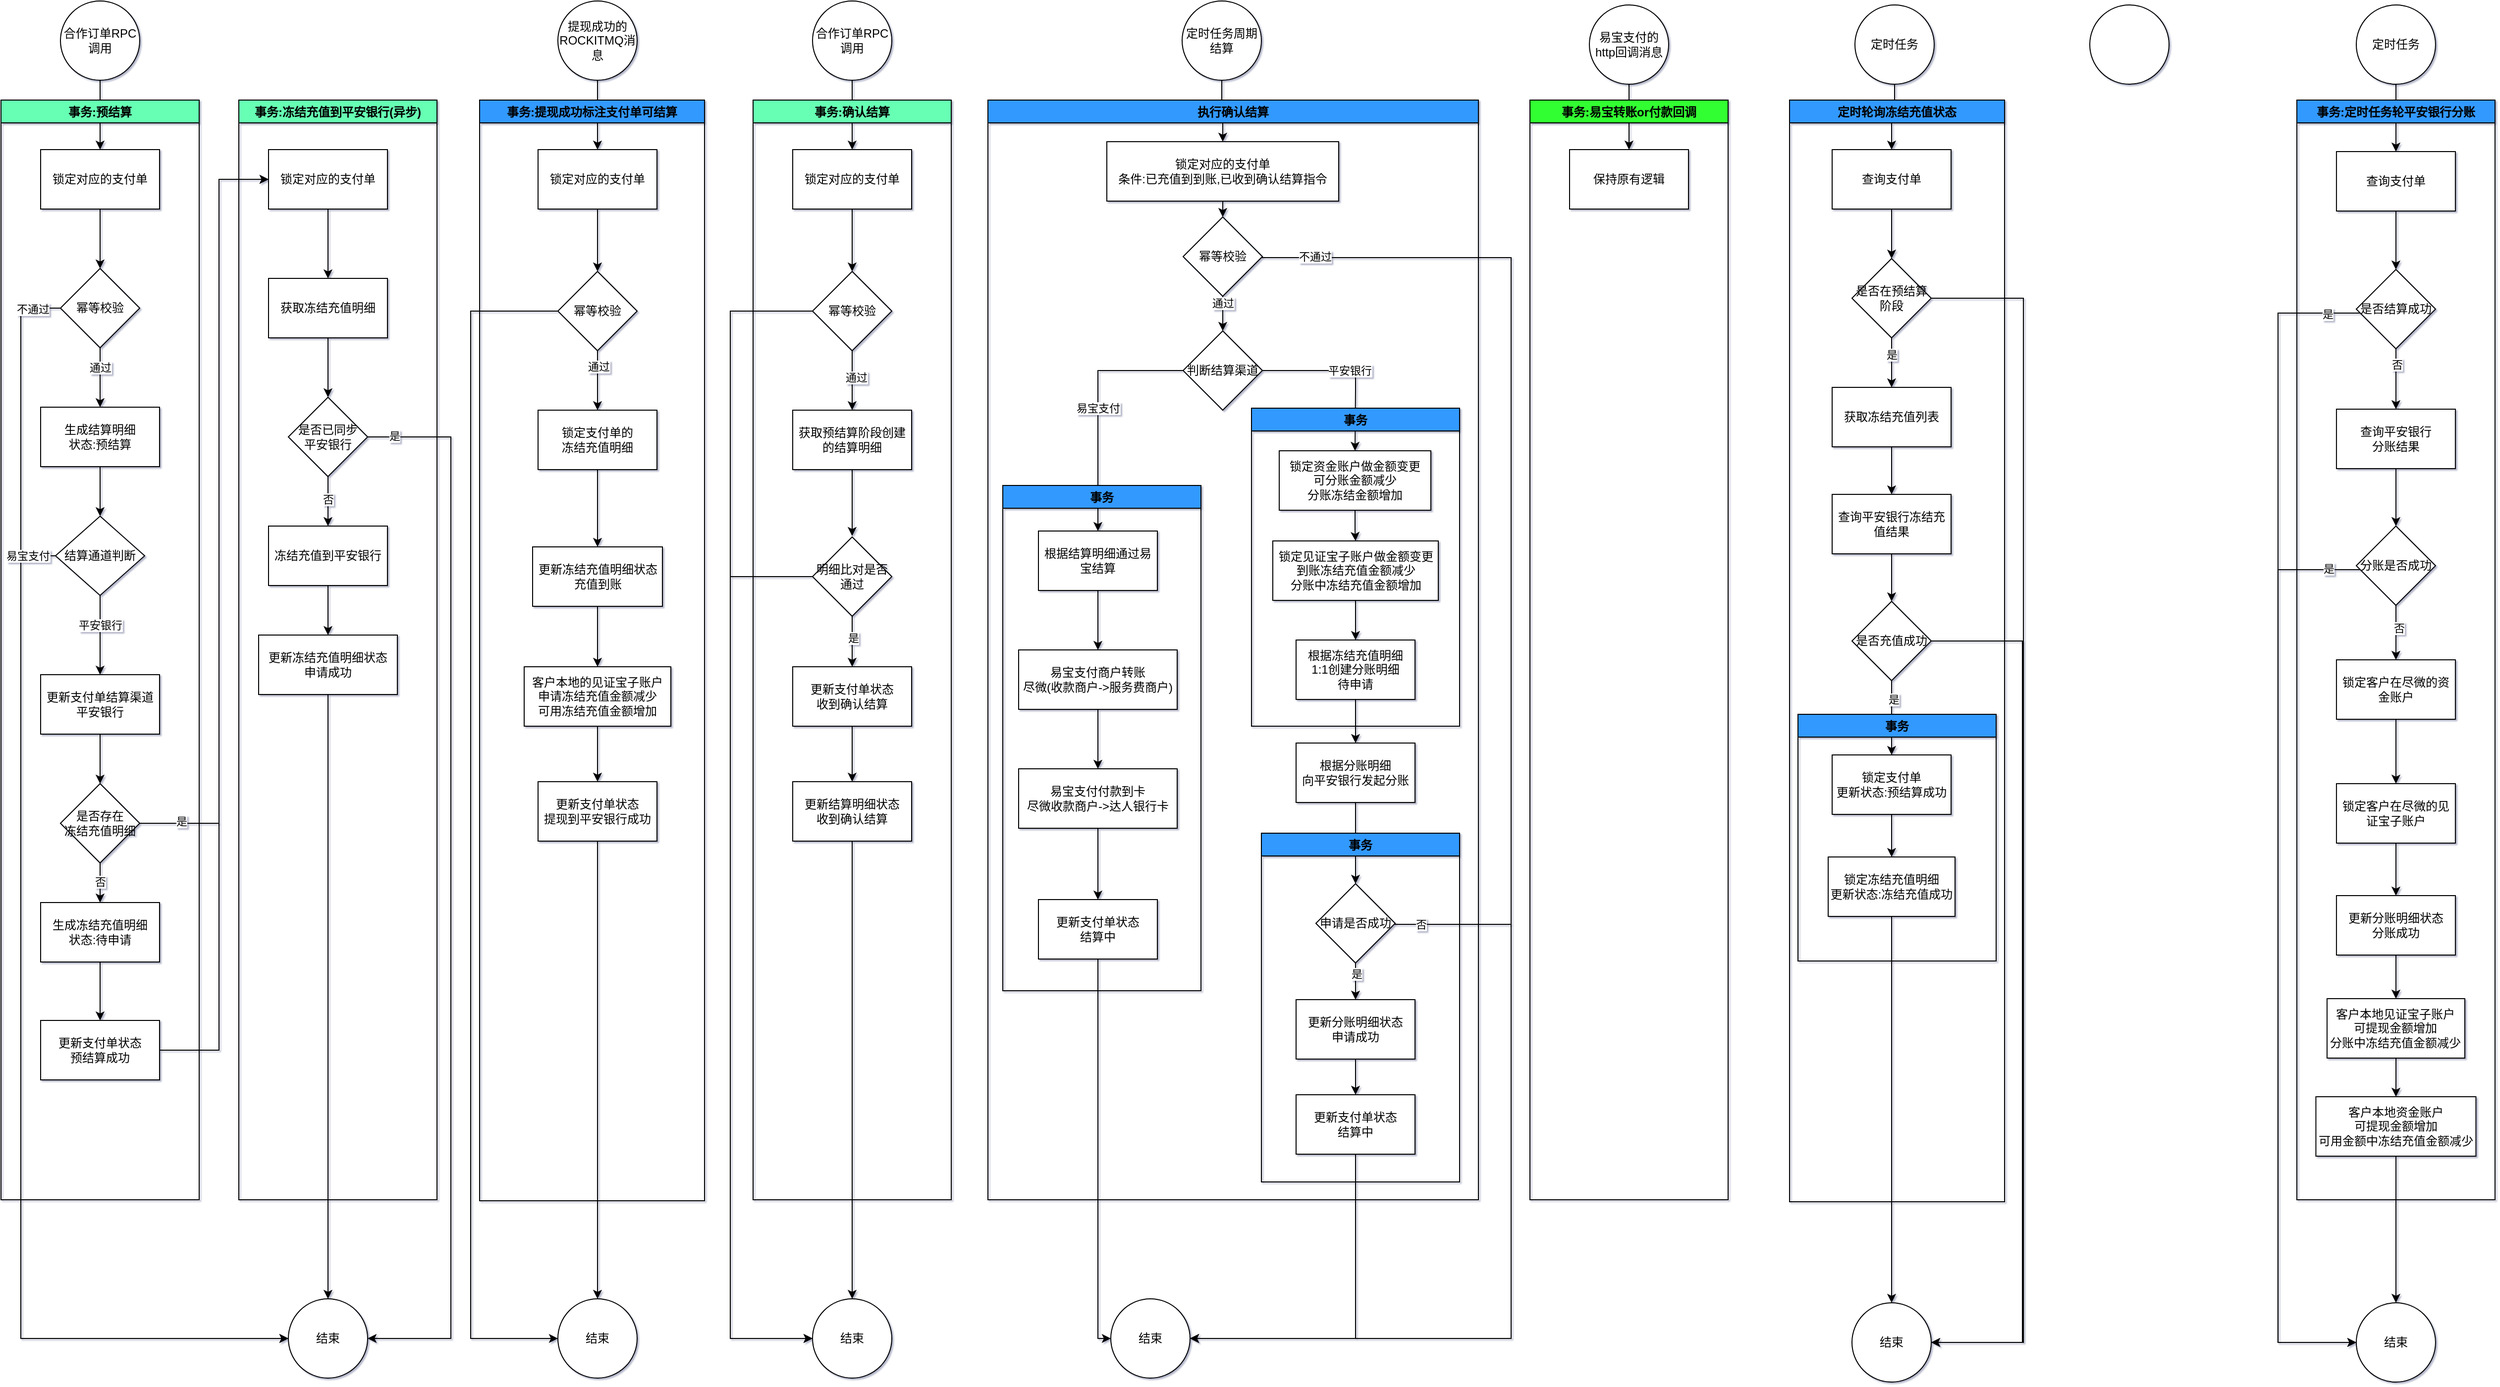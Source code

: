 <mxfile version="16.0.0" type="github">
  <diagram id="C5RBs43oDa-KdzZeNtuy" name="Page-1">
    <mxGraphModel dx="1056" dy="550" grid="0" gridSize="10" guides="1" tooltips="1" connect="1" arrows="1" fold="1" page="1" pageScale="1" pageWidth="827" pageHeight="1169" math="0" shadow="1">
      <root>
        <mxCell id="WIyWlLk6GJQsqaUBKTNV-0" />
        <mxCell id="WIyWlLk6GJQsqaUBKTNV-1" parent="WIyWlLk6GJQsqaUBKTNV-0" />
        <mxCell id="2LK_YFwhrAIKgzWSwJJ9-172" style="edgeStyle=orthogonalEdgeStyle;rounded=0;orthogonalLoop=1;jettySize=auto;html=1;entryX=0.5;entryY=0;entryDx=0;entryDy=0;" edge="1" parent="WIyWlLk6GJQsqaUBKTNV-1" source="2LK_YFwhrAIKgzWSwJJ9-171" target="2LK_YFwhrAIKgzWSwJJ9-163">
          <mxGeometry relative="1" as="geometry" />
        </mxCell>
        <mxCell id="2LK_YFwhrAIKgzWSwJJ9-125" style="edgeStyle=orthogonalEdgeStyle;rounded=0;orthogonalLoop=1;jettySize=auto;html=1;entryX=0.5;entryY=0;entryDx=0;entryDy=0;" edge="1" parent="WIyWlLk6GJQsqaUBKTNV-1" source="2LK_YFwhrAIKgzWSwJJ9-124" target="2LK_YFwhrAIKgzWSwJJ9-101">
          <mxGeometry relative="1" as="geometry" />
        </mxCell>
        <mxCell id="2LK_YFwhrAIKgzWSwJJ9-126" style="edgeStyle=orthogonalEdgeStyle;rounded=0;orthogonalLoop=1;jettySize=auto;html=1;entryX=0.5;entryY=0;entryDx=0;entryDy=0;" edge="1" parent="WIyWlLk6GJQsqaUBKTNV-1" source="2LK_YFwhrAIKgzWSwJJ9-119" target="2LK_YFwhrAIKgzWSwJJ9-93">
          <mxGeometry relative="1" as="geometry" />
        </mxCell>
        <mxCell id="2LK_YFwhrAIKgzWSwJJ9-10" style="edgeStyle=orthogonalEdgeStyle;rounded=0;orthogonalLoop=1;jettySize=auto;html=1;entryX=0.5;entryY=0;entryDx=0;entryDy=0;" edge="1" parent="WIyWlLk6GJQsqaUBKTNV-1" source="2LK_YFwhrAIKgzWSwJJ9-0" target="2LK_YFwhrAIKgzWSwJJ9-3">
          <mxGeometry relative="1" as="geometry" />
        </mxCell>
        <mxCell id="2LK_YFwhrAIKgzWSwJJ9-119" value="易宝支付的http回调消息" style="ellipse;whiteSpace=wrap;html=1;aspect=fixed;fillColor=#FFFFFF;" vertex="1" parent="WIyWlLk6GJQsqaUBKTNV-1">
          <mxGeometry x="1663" y="84" width="80" height="80" as="geometry" />
        </mxCell>
        <mxCell id="2LK_YFwhrAIKgzWSwJJ9-0" value="合作订单RPC调用" style="ellipse;whiteSpace=wrap;html=1;aspect=fixed;" vertex="1" parent="WIyWlLk6GJQsqaUBKTNV-1">
          <mxGeometry x="120" y="80" width="80" height="80" as="geometry" />
        </mxCell>
        <mxCell id="2LK_YFwhrAIKgzWSwJJ9-12" style="edgeStyle=orthogonalEdgeStyle;rounded=0;orthogonalLoop=1;jettySize=auto;html=1;exitX=0.5;exitY=1;exitDx=0;exitDy=0;entryX=0.5;entryY=0;entryDx=0;entryDy=0;" edge="1" parent="WIyWlLk6GJQsqaUBKTNV-1" source="2LK_YFwhrAIKgzWSwJJ9-2" target="2LK_YFwhrAIKgzWSwJJ9-4">
          <mxGeometry relative="1" as="geometry" />
        </mxCell>
        <mxCell id="2LK_YFwhrAIKgzWSwJJ9-22" value="通过" style="edgeLabel;html=1;align=center;verticalAlign=middle;resizable=0;points=[];" vertex="1" connectable="0" parent="2LK_YFwhrAIKgzWSwJJ9-12">
          <mxGeometry x="-0.44" y="2" relative="1" as="geometry">
            <mxPoint x="-2" y="3" as="offset" />
          </mxGeometry>
        </mxCell>
        <mxCell id="2LK_YFwhrAIKgzWSwJJ9-37" style="edgeStyle=orthogonalEdgeStyle;rounded=0;orthogonalLoop=1;jettySize=auto;html=1;entryX=0;entryY=0.5;entryDx=0;entryDy=0;" edge="1" parent="WIyWlLk6GJQsqaUBKTNV-1" source="2LK_YFwhrAIKgzWSwJJ9-2" target="2LK_YFwhrAIKgzWSwJJ9-33">
          <mxGeometry relative="1" as="geometry">
            <mxPoint x="80" y="770" as="targetPoint" />
            <Array as="points">
              <mxPoint x="80" y="390" />
              <mxPoint x="80" y="1430" />
            </Array>
          </mxGeometry>
        </mxCell>
        <mxCell id="2LK_YFwhrAIKgzWSwJJ9-146" value="不通过" style="edgeLabel;html=1;align=center;verticalAlign=middle;resizable=0;points=[];" vertex="1" connectable="0" parent="2LK_YFwhrAIKgzWSwJJ9-37">
          <mxGeometry x="-0.973" y="2" relative="1" as="geometry">
            <mxPoint x="-10" y="-1" as="offset" />
          </mxGeometry>
        </mxCell>
        <mxCell id="2LK_YFwhrAIKgzWSwJJ9-2" value="幂等校验" style="rhombus;whiteSpace=wrap;html=1;" vertex="1" parent="WIyWlLk6GJQsqaUBKTNV-1">
          <mxGeometry x="120" y="350" width="80" height="80" as="geometry" />
        </mxCell>
        <mxCell id="2LK_YFwhrAIKgzWSwJJ9-11" style="edgeStyle=orthogonalEdgeStyle;rounded=0;orthogonalLoop=1;jettySize=auto;html=1;exitX=0.5;exitY=1;exitDx=0;exitDy=0;entryX=0.5;entryY=0;entryDx=0;entryDy=0;" edge="1" parent="WIyWlLk6GJQsqaUBKTNV-1" source="2LK_YFwhrAIKgzWSwJJ9-3" target="2LK_YFwhrAIKgzWSwJJ9-2">
          <mxGeometry relative="1" as="geometry" />
        </mxCell>
        <mxCell id="2LK_YFwhrAIKgzWSwJJ9-3" value="锁定对应的支付单" style="rounded=0;whiteSpace=wrap;html=1;" vertex="1" parent="WIyWlLk6GJQsqaUBKTNV-1">
          <mxGeometry x="100" y="230" width="120" height="60" as="geometry" />
        </mxCell>
        <mxCell id="2LK_YFwhrAIKgzWSwJJ9-13" style="edgeStyle=orthogonalEdgeStyle;rounded=0;orthogonalLoop=1;jettySize=auto;html=1;entryX=0.5;entryY=0;entryDx=0;entryDy=0;" edge="1" parent="WIyWlLk6GJQsqaUBKTNV-1" source="2LK_YFwhrAIKgzWSwJJ9-4" target="2LK_YFwhrAIKgzWSwJJ9-6">
          <mxGeometry relative="1" as="geometry" />
        </mxCell>
        <mxCell id="2LK_YFwhrAIKgzWSwJJ9-4" value="生成结算明细&lt;br&gt;状态:预结算" style="rounded=0;whiteSpace=wrap;html=1;" vertex="1" parent="WIyWlLk6GJQsqaUBKTNV-1">
          <mxGeometry x="100" y="490" width="120" height="60" as="geometry" />
        </mxCell>
        <mxCell id="2LK_YFwhrAIKgzWSwJJ9-18" style="edgeStyle=orthogonalEdgeStyle;rounded=0;orthogonalLoop=1;jettySize=auto;html=1;entryX=0;entryY=0.5;entryDx=0;entryDy=0;exitX=1;exitY=0.5;exitDx=0;exitDy=0;" edge="1" parent="WIyWlLk6GJQsqaUBKTNV-1" source="2LK_YFwhrAIKgzWSwJJ9-24" target="2LK_YFwhrAIKgzWSwJJ9-7">
          <mxGeometry relative="1" as="geometry">
            <Array as="points">
              <mxPoint x="280" y="1139" />
              <mxPoint x="280" y="260" />
            </Array>
          </mxGeometry>
        </mxCell>
        <mxCell id="2LK_YFwhrAIKgzWSwJJ9-35" style="edgeStyle=orthogonalEdgeStyle;rounded=0;orthogonalLoop=1;jettySize=auto;html=1;entryX=0;entryY=0.5;entryDx=0;entryDy=0;" edge="1" parent="WIyWlLk6GJQsqaUBKTNV-1" source="2LK_YFwhrAIKgzWSwJJ9-6" target="2LK_YFwhrAIKgzWSwJJ9-33">
          <mxGeometry relative="1" as="geometry">
            <Array as="points">
              <mxPoint x="80" y="640" />
              <mxPoint x="80" y="1430" />
            </Array>
          </mxGeometry>
        </mxCell>
        <mxCell id="2LK_YFwhrAIKgzWSwJJ9-36" value="易宝支付" style="edgeLabel;html=1;align=center;verticalAlign=middle;resizable=0;points=[];" vertex="1" connectable="0" parent="2LK_YFwhrAIKgzWSwJJ9-35">
          <mxGeometry x="-0.456" y="-3" relative="1" as="geometry">
            <mxPoint x="10" y="-263" as="offset" />
          </mxGeometry>
        </mxCell>
        <mxCell id="2LK_YFwhrAIKgzWSwJJ9-42" style="edgeStyle=orthogonalEdgeStyle;rounded=0;orthogonalLoop=1;jettySize=auto;html=1;entryX=0.5;entryY=0;entryDx=0;entryDy=0;" edge="1" parent="WIyWlLk6GJQsqaUBKTNV-1" source="2LK_YFwhrAIKgzWSwJJ9-6" target="2LK_YFwhrAIKgzWSwJJ9-41">
          <mxGeometry relative="1" as="geometry" />
        </mxCell>
        <mxCell id="2LK_YFwhrAIKgzWSwJJ9-43" value="平安银行" style="edgeLabel;html=1;align=center;verticalAlign=middle;resizable=0;points=[];" vertex="1" connectable="0" parent="2LK_YFwhrAIKgzWSwJJ9-42">
          <mxGeometry x="-0.478" y="3" relative="1" as="geometry">
            <mxPoint x="-3" y="9" as="offset" />
          </mxGeometry>
        </mxCell>
        <mxCell id="2LK_YFwhrAIKgzWSwJJ9-6" value="结算通道判断" style="rhombus;whiteSpace=wrap;html=1;" vertex="1" parent="WIyWlLk6GJQsqaUBKTNV-1">
          <mxGeometry x="115" y="600" width="90" height="80" as="geometry" />
        </mxCell>
        <mxCell id="2LK_YFwhrAIKgzWSwJJ9-27" style="edgeStyle=orthogonalEdgeStyle;rounded=0;orthogonalLoop=1;jettySize=auto;html=1;entryX=0.5;entryY=0;entryDx=0;entryDy=0;" edge="1" parent="WIyWlLk6GJQsqaUBKTNV-1" source="2LK_YFwhrAIKgzWSwJJ9-7" target="2LK_YFwhrAIKgzWSwJJ9-9">
          <mxGeometry relative="1" as="geometry" />
        </mxCell>
        <mxCell id="2LK_YFwhrAIKgzWSwJJ9-7" value="锁定对应的支付单" style="rounded=0;whiteSpace=wrap;html=1;" vertex="1" parent="WIyWlLk6GJQsqaUBKTNV-1">
          <mxGeometry x="330" y="230" width="120" height="60" as="geometry" />
        </mxCell>
        <mxCell id="2LK_YFwhrAIKgzWSwJJ9-31" style="edgeStyle=orthogonalEdgeStyle;rounded=0;orthogonalLoop=1;jettySize=auto;html=1;entryX=0.5;entryY=0;entryDx=0;entryDy=0;" edge="1" parent="WIyWlLk6GJQsqaUBKTNV-1" source="2LK_YFwhrAIKgzWSwJJ9-8" target="2LK_YFwhrAIKgzWSwJJ9-29">
          <mxGeometry relative="1" as="geometry" />
        </mxCell>
        <mxCell id="2LK_YFwhrAIKgzWSwJJ9-143" value="否" style="edgeLabel;html=1;align=center;verticalAlign=middle;resizable=0;points=[];" vertex="1" connectable="0" parent="2LK_YFwhrAIKgzWSwJJ9-31">
          <mxGeometry x="-0.105" relative="1" as="geometry">
            <mxPoint as="offset" />
          </mxGeometry>
        </mxCell>
        <mxCell id="2LK_YFwhrAIKgzWSwJJ9-144" style="edgeStyle=orthogonalEdgeStyle;rounded=0;orthogonalLoop=1;jettySize=auto;html=1;entryX=1;entryY=0.5;entryDx=0;entryDy=0;" edge="1" parent="WIyWlLk6GJQsqaUBKTNV-1" source="2LK_YFwhrAIKgzWSwJJ9-8" target="2LK_YFwhrAIKgzWSwJJ9-33">
          <mxGeometry relative="1" as="geometry">
            <mxPoint x="509" y="1147" as="targetPoint" />
            <Array as="points">
              <mxPoint x="514" y="520" />
              <mxPoint x="514" y="1430" />
            </Array>
          </mxGeometry>
        </mxCell>
        <mxCell id="2LK_YFwhrAIKgzWSwJJ9-145" value="是" style="edgeLabel;html=1;align=center;verticalAlign=middle;resizable=0;points=[];" vertex="1" connectable="0" parent="2LK_YFwhrAIKgzWSwJJ9-144">
          <mxGeometry x="-0.951" y="1" relative="1" as="geometry">
            <mxPoint as="offset" />
          </mxGeometry>
        </mxCell>
        <mxCell id="2LK_YFwhrAIKgzWSwJJ9-8" value="是否已同步&lt;br&gt;平安银行" style="rhombus;whiteSpace=wrap;html=1;" vertex="1" parent="WIyWlLk6GJQsqaUBKTNV-1">
          <mxGeometry x="350" y="480" width="80" height="80" as="geometry" />
        </mxCell>
        <mxCell id="2LK_YFwhrAIKgzWSwJJ9-28" style="edgeStyle=orthogonalEdgeStyle;rounded=0;orthogonalLoop=1;jettySize=auto;html=1;entryX=0.5;entryY=0;entryDx=0;entryDy=0;" edge="1" parent="WIyWlLk6GJQsqaUBKTNV-1" source="2LK_YFwhrAIKgzWSwJJ9-9" target="2LK_YFwhrAIKgzWSwJJ9-8">
          <mxGeometry relative="1" as="geometry" />
        </mxCell>
        <mxCell id="2LK_YFwhrAIKgzWSwJJ9-9" value="获取冻结充值明细" style="rounded=0;whiteSpace=wrap;html=1;" vertex="1" parent="WIyWlLk6GJQsqaUBKTNV-1">
          <mxGeometry x="330" y="360" width="120" height="60" as="geometry" />
        </mxCell>
        <mxCell id="2LK_YFwhrAIKgzWSwJJ9-19" style="edgeStyle=orthogonalEdgeStyle;rounded=0;orthogonalLoop=1;jettySize=auto;html=1;entryX=0;entryY=0.5;entryDx=0;entryDy=0;exitX=1;exitY=0.5;exitDx=0;exitDy=0;" edge="1" parent="WIyWlLk6GJQsqaUBKTNV-1" source="2LK_YFwhrAIKgzWSwJJ9-15" target="2LK_YFwhrAIKgzWSwJJ9-7">
          <mxGeometry relative="1" as="geometry">
            <Array as="points">
              <mxPoint x="280" y="910" />
              <mxPoint x="280" y="260" />
            </Array>
          </mxGeometry>
        </mxCell>
        <mxCell id="2LK_YFwhrAIKgzWSwJJ9-21" value="是" style="edgeLabel;html=1;align=center;verticalAlign=middle;resizable=0;points=[];" vertex="1" connectable="0" parent="2LK_YFwhrAIKgzWSwJJ9-19">
          <mxGeometry x="-0.893" y="2" relative="1" as="geometry">
            <mxPoint as="offset" />
          </mxGeometry>
        </mxCell>
        <mxCell id="2LK_YFwhrAIKgzWSwJJ9-23" value="事务:预结算" style="swimlane;fillColor=#66FFB3;" vertex="1" parent="WIyWlLk6GJQsqaUBKTNV-1">
          <mxGeometry x="60" y="180" width="200" height="1110" as="geometry" />
        </mxCell>
        <mxCell id="2LK_YFwhrAIKgzWSwJJ9-24" value="更新支付单状态&lt;br&gt;预结算成功" style="rounded=0;whiteSpace=wrap;html=1;" vertex="1" parent="2LK_YFwhrAIKgzWSwJJ9-23">
          <mxGeometry x="40" y="929" width="120" height="60" as="geometry" />
        </mxCell>
        <mxCell id="2LK_YFwhrAIKgzWSwJJ9-5" value="生成冻结充值明细&lt;br&gt;状态:待申请" style="rounded=0;whiteSpace=wrap;html=1;" vertex="1" parent="2LK_YFwhrAIKgzWSwJJ9-23">
          <mxGeometry x="40" y="810" width="120" height="60" as="geometry" />
        </mxCell>
        <mxCell id="2LK_YFwhrAIKgzWSwJJ9-15" value="是否存在&lt;br&gt;冻结充值明细" style="rhombus;whiteSpace=wrap;html=1;" vertex="1" parent="2LK_YFwhrAIKgzWSwJJ9-23">
          <mxGeometry x="60" y="690" width="80" height="80" as="geometry" />
        </mxCell>
        <mxCell id="2LK_YFwhrAIKgzWSwJJ9-16" style="edgeStyle=orthogonalEdgeStyle;rounded=0;orthogonalLoop=1;jettySize=auto;html=1;entryX=0.5;entryY=0;entryDx=0;entryDy=0;" edge="1" parent="2LK_YFwhrAIKgzWSwJJ9-23" source="2LK_YFwhrAIKgzWSwJJ9-15" target="2LK_YFwhrAIKgzWSwJJ9-5">
          <mxGeometry relative="1" as="geometry" />
        </mxCell>
        <mxCell id="2LK_YFwhrAIKgzWSwJJ9-20" value="否" style="edgeLabel;html=1;align=center;verticalAlign=middle;resizable=0;points=[];" vertex="1" connectable="0" parent="2LK_YFwhrAIKgzWSwJJ9-16">
          <mxGeometry x="-0.683" y="2" relative="1" as="geometry">
            <mxPoint x="-2" y="12" as="offset" />
          </mxGeometry>
        </mxCell>
        <mxCell id="2LK_YFwhrAIKgzWSwJJ9-44" style="edgeStyle=orthogonalEdgeStyle;rounded=0;orthogonalLoop=1;jettySize=auto;html=1;entryX=0.5;entryY=0;entryDx=0;entryDy=0;" edge="1" parent="2LK_YFwhrAIKgzWSwJJ9-23" source="2LK_YFwhrAIKgzWSwJJ9-41" target="2LK_YFwhrAIKgzWSwJJ9-15">
          <mxGeometry relative="1" as="geometry" />
        </mxCell>
        <mxCell id="2LK_YFwhrAIKgzWSwJJ9-41" value="更新支付单结算渠道&lt;br&gt;平安银行" style="rounded=0;whiteSpace=wrap;html=1;" vertex="1" parent="2LK_YFwhrAIKgzWSwJJ9-23">
          <mxGeometry x="40" y="580" width="120" height="60" as="geometry" />
        </mxCell>
        <mxCell id="2LK_YFwhrAIKgzWSwJJ9-58" style="edgeStyle=orthogonalEdgeStyle;rounded=0;orthogonalLoop=1;jettySize=auto;html=1;entryX=0.5;entryY=0;entryDx=0;entryDy=0;exitX=0.5;exitY=1;exitDx=0;exitDy=0;" edge="1" parent="2LK_YFwhrAIKgzWSwJJ9-23" source="2LK_YFwhrAIKgzWSwJJ9-5" target="2LK_YFwhrAIKgzWSwJJ9-24">
          <mxGeometry relative="1" as="geometry">
            <mxPoint x="100" y="980" as="sourcePoint" />
          </mxGeometry>
        </mxCell>
        <mxCell id="2LK_YFwhrAIKgzWSwJJ9-26" value="事务:冻结充值到平安银行(异步)" style="swimlane;fillColor=#66FFB3;" vertex="1" parent="WIyWlLk6GJQsqaUBKTNV-1">
          <mxGeometry x="300" y="180" width="200" height="1110" as="geometry" />
        </mxCell>
        <mxCell id="2LK_YFwhrAIKgzWSwJJ9-32" style="edgeStyle=orthogonalEdgeStyle;rounded=0;orthogonalLoop=1;jettySize=auto;html=1;entryX=0.5;entryY=0;entryDx=0;entryDy=0;" edge="1" parent="2LK_YFwhrAIKgzWSwJJ9-26" source="2LK_YFwhrAIKgzWSwJJ9-29" target="2LK_YFwhrAIKgzWSwJJ9-30">
          <mxGeometry relative="1" as="geometry" />
        </mxCell>
        <mxCell id="2LK_YFwhrAIKgzWSwJJ9-29" value="冻结充值到平安银行" style="rounded=0;whiteSpace=wrap;html=1;" vertex="1" parent="2LK_YFwhrAIKgzWSwJJ9-26">
          <mxGeometry x="30" y="430" width="120" height="60" as="geometry" />
        </mxCell>
        <mxCell id="2LK_YFwhrAIKgzWSwJJ9-30" value="更新冻结充值明细状态&lt;br&gt;申请成功" style="rounded=0;whiteSpace=wrap;html=1;" vertex="1" parent="2LK_YFwhrAIKgzWSwJJ9-26">
          <mxGeometry x="20" y="540" width="140" height="60" as="geometry" />
        </mxCell>
        <mxCell id="2LK_YFwhrAIKgzWSwJJ9-33" value="结束" style="ellipse;whiteSpace=wrap;html=1;aspect=fixed;" vertex="1" parent="WIyWlLk6GJQsqaUBKTNV-1">
          <mxGeometry x="350" y="1390" width="80" height="80" as="geometry" />
        </mxCell>
        <mxCell id="2LK_YFwhrAIKgzWSwJJ9-34" style="edgeStyle=orthogonalEdgeStyle;rounded=0;orthogonalLoop=1;jettySize=auto;html=1;entryX=0.5;entryY=0;entryDx=0;entryDy=0;exitX=0.5;exitY=1;exitDx=0;exitDy=0;" edge="1" parent="WIyWlLk6GJQsqaUBKTNV-1" source="2LK_YFwhrAIKgzWSwJJ9-30" target="2LK_YFwhrAIKgzWSwJJ9-33">
          <mxGeometry relative="1" as="geometry">
            <mxPoint x="390" y="892" as="sourcePoint" />
          </mxGeometry>
        </mxCell>
        <mxCell id="2LK_YFwhrAIKgzWSwJJ9-72" style="edgeStyle=orthogonalEdgeStyle;rounded=0;orthogonalLoop=1;jettySize=auto;html=1;entryX=0.5;entryY=0;entryDx=0;entryDy=0;" edge="1" parent="WIyWlLk6GJQsqaUBKTNV-1" source="2LK_YFwhrAIKgzWSwJJ9-38" target="2LK_YFwhrAIKgzWSwJJ9-47">
          <mxGeometry relative="1" as="geometry" />
        </mxCell>
        <mxCell id="2LK_YFwhrAIKgzWSwJJ9-38" value="定时任务周期结算" style="ellipse;whiteSpace=wrap;html=1;aspect=fixed;" vertex="1" parent="WIyWlLk6GJQsqaUBKTNV-1">
          <mxGeometry x="1252" y="80" width="80" height="80" as="geometry" />
        </mxCell>
        <mxCell id="2LK_YFwhrAIKgzWSwJJ9-54" value="执行确认结算" style="swimlane;fillColor=#3399FF;" vertex="1" parent="WIyWlLk6GJQsqaUBKTNV-1">
          <mxGeometry x="1056" y="180" width="495" height="1110" as="geometry" />
        </mxCell>
        <mxCell id="2LK_YFwhrAIKgzWSwJJ9-196" style="edgeStyle=orthogonalEdgeStyle;rounded=0;orthogonalLoop=1;jettySize=auto;html=1;entryX=0.5;entryY=0;entryDx=0;entryDy=0;" edge="1" parent="2LK_YFwhrAIKgzWSwJJ9-54" source="2LK_YFwhrAIKgzWSwJJ9-192" target="2LK_YFwhrAIKgzWSwJJ9-199">
          <mxGeometry relative="1" as="geometry">
            <mxPoint x="371" y="729" as="targetPoint" />
          </mxGeometry>
        </mxCell>
        <mxCell id="2LK_YFwhrAIKgzWSwJJ9-70" style="edgeStyle=orthogonalEdgeStyle;rounded=0;orthogonalLoop=1;jettySize=auto;html=1;entryX=0.5;entryY=0;entryDx=0;entryDy=0;" edge="1" parent="2LK_YFwhrAIKgzWSwJJ9-54" target="2LK_YFwhrAIKgzWSwJJ9-48">
          <mxGeometry relative="1" as="geometry">
            <mxPoint x="231" y="92.0" as="sourcePoint" />
          </mxGeometry>
        </mxCell>
        <mxCell id="2LK_YFwhrAIKgzWSwJJ9-47" value="锁定对应的支付单&lt;br&gt;条件:已充值到到账,已收到确认结算指令" style="rounded=0;whiteSpace=wrap;html=1;" vertex="1" parent="2LK_YFwhrAIKgzWSwJJ9-54">
          <mxGeometry x="120" y="42" width="234" height="60" as="geometry" />
        </mxCell>
        <mxCell id="2LK_YFwhrAIKgzWSwJJ9-71" style="edgeStyle=orthogonalEdgeStyle;rounded=0;orthogonalLoop=1;jettySize=auto;html=1;" edge="1" parent="2LK_YFwhrAIKgzWSwJJ9-54" source="2LK_YFwhrAIKgzWSwJJ9-48" target="2LK_YFwhrAIKgzWSwJJ9-59">
          <mxGeometry relative="1" as="geometry" />
        </mxCell>
        <mxCell id="2LK_YFwhrAIKgzWSwJJ9-148" value="通过" style="edgeLabel;html=1;align=center;verticalAlign=middle;resizable=0;points=[];" vertex="1" connectable="0" parent="2LK_YFwhrAIKgzWSwJJ9-71">
          <mxGeometry x="-0.686" relative="1" as="geometry">
            <mxPoint as="offset" />
          </mxGeometry>
        </mxCell>
        <mxCell id="2LK_YFwhrAIKgzWSwJJ9-48" value="幂等校验" style="rhombus;whiteSpace=wrap;html=1;" vertex="1" parent="2LK_YFwhrAIKgzWSwJJ9-54">
          <mxGeometry x="197" y="118" width="80" height="80" as="geometry" />
        </mxCell>
        <mxCell id="2LK_YFwhrAIKgzWSwJJ9-60" value="平安银行" style="edgeStyle=orthogonalEdgeStyle;rounded=0;orthogonalLoop=1;jettySize=auto;html=1;exitX=1;exitY=0.5;exitDx=0;exitDy=0;entryX=0.5;entryY=0;entryDx=0;entryDy=0;" edge="1" parent="2LK_YFwhrAIKgzWSwJJ9-54" source="2LK_YFwhrAIKgzWSwJJ9-59" target="2LK_YFwhrAIKgzWSwJJ9-185">
          <mxGeometry relative="1" as="geometry">
            <mxPoint x="369" y="374" as="targetPoint" />
            <Array as="points">
              <mxPoint x="371" y="292" />
              <mxPoint x="371" y="350" />
            </Array>
          </mxGeometry>
        </mxCell>
        <mxCell id="2LK_YFwhrAIKgzWSwJJ9-63" value="易宝支付" style="edgeStyle=orthogonalEdgeStyle;rounded=0;orthogonalLoop=1;jettySize=auto;html=1;entryX=0.5;entryY=0;entryDx=0;entryDy=0;exitX=0;exitY=0.5;exitDx=0;exitDy=0;" edge="1" parent="2LK_YFwhrAIKgzWSwJJ9-54" source="2LK_YFwhrAIKgzWSwJJ9-59" target="2LK_YFwhrAIKgzWSwJJ9-66">
          <mxGeometry relative="1" as="geometry" />
        </mxCell>
        <mxCell id="2LK_YFwhrAIKgzWSwJJ9-59" value="判断结算渠道" style="rhombus;whiteSpace=wrap;html=1;fillColor=#FFFFFF;" vertex="1" parent="2LK_YFwhrAIKgzWSwJJ9-54">
          <mxGeometry x="197" y="233" width="80" height="80" as="geometry" />
        </mxCell>
        <mxCell id="2LK_YFwhrAIKgzWSwJJ9-64" style="edgeStyle=orthogonalEdgeStyle;rounded=0;orthogonalLoop=1;jettySize=auto;html=1;entryX=0.5;entryY=0;entryDx=0;entryDy=0;" edge="1" parent="2LK_YFwhrAIKgzWSwJJ9-54" source="2LK_YFwhrAIKgzWSwJJ9-61" target="2LK_YFwhrAIKgzWSwJJ9-62">
          <mxGeometry relative="1" as="geometry" />
        </mxCell>
        <mxCell id="2LK_YFwhrAIKgzWSwJJ9-61" value="易宝支付商户转账&lt;br&gt;尽微(收款商户-&amp;gt;服务费商户)" style="rounded=0;whiteSpace=wrap;html=1;fillColor=#FFFFFF;" vertex="1" parent="2LK_YFwhrAIKgzWSwJJ9-54">
          <mxGeometry x="31" y="555" width="160" height="60" as="geometry" />
        </mxCell>
        <mxCell id="2LK_YFwhrAIKgzWSwJJ9-68" style="edgeStyle=orthogonalEdgeStyle;rounded=0;orthogonalLoop=1;jettySize=auto;html=1;entryX=0.5;entryY=0;entryDx=0;entryDy=0;" edge="1" parent="2LK_YFwhrAIKgzWSwJJ9-54" source="2LK_YFwhrAIKgzWSwJJ9-62" target="2LK_YFwhrAIKgzWSwJJ9-190">
          <mxGeometry relative="1" as="geometry">
            <mxPoint x="111" y="805" as="targetPoint" />
            <Array as="points" />
          </mxGeometry>
        </mxCell>
        <mxCell id="2LK_YFwhrAIKgzWSwJJ9-62" value="易宝支付付款到卡&lt;br&gt;尽微收款商户-&amp;gt;达人银行卡" style="rounded=0;whiteSpace=wrap;html=1;fillColor=#FFFFFF;" vertex="1" parent="2LK_YFwhrAIKgzWSwJJ9-54">
          <mxGeometry x="31" y="675" width="160" height="60" as="geometry" />
        </mxCell>
        <mxCell id="2LK_YFwhrAIKgzWSwJJ9-67" style="edgeStyle=orthogonalEdgeStyle;rounded=0;orthogonalLoop=1;jettySize=auto;html=1;entryX=0.5;entryY=0;entryDx=0;entryDy=0;" edge="1" parent="2LK_YFwhrAIKgzWSwJJ9-54" source="2LK_YFwhrAIKgzWSwJJ9-66" target="2LK_YFwhrAIKgzWSwJJ9-61">
          <mxGeometry relative="1" as="geometry" />
        </mxCell>
        <mxCell id="2LK_YFwhrAIKgzWSwJJ9-66" value="根据结算明细通过易宝结算" style="rounded=0;whiteSpace=wrap;html=1;fillColor=#FFFFFF;" vertex="1" parent="2LK_YFwhrAIKgzWSwJJ9-54">
          <mxGeometry x="51" y="435" width="120" height="60" as="geometry" />
        </mxCell>
        <mxCell id="2LK_YFwhrAIKgzWSwJJ9-187" value="事务" style="swimlane;fillColor=#3399FF;" vertex="1" parent="2LK_YFwhrAIKgzWSwJJ9-54">
          <mxGeometry x="266" y="311" width="210" height="321" as="geometry" />
        </mxCell>
        <mxCell id="2LK_YFwhrAIKgzWSwJJ9-194" style="edgeStyle=orthogonalEdgeStyle;rounded=0;orthogonalLoop=1;jettySize=auto;html=1;entryX=0.5;entryY=0;entryDx=0;entryDy=0;" edge="1" parent="2LK_YFwhrAIKgzWSwJJ9-187" source="2LK_YFwhrAIKgzWSwJJ9-185" target="2LK_YFwhrAIKgzWSwJJ9-193">
          <mxGeometry relative="1" as="geometry" />
        </mxCell>
        <mxCell id="2LK_YFwhrAIKgzWSwJJ9-185" value="锁定资金账户做金额变更&lt;br&gt;可分账金额减少&lt;br&gt;分账冻结金额增加" style="rounded=0;whiteSpace=wrap;html=1;fillColor=#FFFFFF;" vertex="1" parent="2LK_YFwhrAIKgzWSwJJ9-187">
          <mxGeometry x="28" y="43" width="153" height="60" as="geometry" />
        </mxCell>
        <mxCell id="2LK_YFwhrAIKgzWSwJJ9-192" value="根据冻结充值明细&lt;br&gt;1:1创建分账明细&lt;br&gt;待申请" style="rounded=0;whiteSpace=wrap;html=1;fillColor=#FFFFFF;" vertex="1" parent="2LK_YFwhrAIKgzWSwJJ9-187">
          <mxGeometry x="45" y="234" width="120" height="60" as="geometry" />
        </mxCell>
        <mxCell id="2LK_YFwhrAIKgzWSwJJ9-195" style="edgeStyle=orthogonalEdgeStyle;rounded=0;orthogonalLoop=1;jettySize=auto;html=1;entryX=0.5;entryY=0;entryDx=0;entryDy=0;" edge="1" parent="2LK_YFwhrAIKgzWSwJJ9-187" source="2LK_YFwhrAIKgzWSwJJ9-193" target="2LK_YFwhrAIKgzWSwJJ9-192">
          <mxGeometry relative="1" as="geometry" />
        </mxCell>
        <mxCell id="2LK_YFwhrAIKgzWSwJJ9-193" value="锁定见证宝子账户做金额变更&lt;br&gt;到账冻结充值金额减少&lt;br&gt;分账中冻结充值金额增加" style="rounded=0;whiteSpace=wrap;html=1;fillColor=#FFFFFF;" vertex="1" parent="2LK_YFwhrAIKgzWSwJJ9-187">
          <mxGeometry x="21.5" y="134" width="167" height="60" as="geometry" />
        </mxCell>
        <mxCell id="2LK_YFwhrAIKgzWSwJJ9-190" value="更新支付单状态&lt;br&gt;结算中" style="rounded=0;whiteSpace=wrap;html=1;fillColor=#FFFFFF;" vertex="1" parent="2LK_YFwhrAIKgzWSwJJ9-54">
          <mxGeometry x="51" y="807" width="120" height="60" as="geometry" />
        </mxCell>
        <mxCell id="2LK_YFwhrAIKgzWSwJJ9-198" value="事务" style="swimlane;fillColor=#3399FF;" vertex="1" parent="2LK_YFwhrAIKgzWSwJJ9-54">
          <mxGeometry x="15" y="389" width="200" height="510" as="geometry" />
        </mxCell>
        <mxCell id="2LK_YFwhrAIKgzWSwJJ9-209" style="edgeStyle=orthogonalEdgeStyle;rounded=0;orthogonalLoop=1;jettySize=auto;html=1;entryX=0.5;entryY=0;entryDx=0;entryDy=0;" edge="1" parent="2LK_YFwhrAIKgzWSwJJ9-54" source="2LK_YFwhrAIKgzWSwJJ9-199" target="2LK_YFwhrAIKgzWSwJJ9-208">
          <mxGeometry relative="1" as="geometry" />
        </mxCell>
        <mxCell id="2LK_YFwhrAIKgzWSwJJ9-199" value="根据分账明细&lt;br&gt;向平安银行发起分账" style="rounded=0;whiteSpace=wrap;html=1;fillColor=#FFFFFF;" vertex="1" parent="2LK_YFwhrAIKgzWSwJJ9-54">
          <mxGeometry x="311" y="649" width="120" height="60" as="geometry" />
        </mxCell>
        <mxCell id="2LK_YFwhrAIKgzWSwJJ9-204" value="事务" style="swimlane;fillColor=#3399FF;" vertex="1" parent="2LK_YFwhrAIKgzWSwJJ9-54">
          <mxGeometry x="276" y="740" width="200" height="352" as="geometry" />
        </mxCell>
        <mxCell id="2LK_YFwhrAIKgzWSwJJ9-201" value="更新支付单状态&lt;br&gt;结算中" style="rounded=0;whiteSpace=wrap;html=1;fillColor=#FFFFFF;" vertex="1" parent="2LK_YFwhrAIKgzWSwJJ9-204">
          <mxGeometry x="35" y="264" width="120" height="60" as="geometry" />
        </mxCell>
        <mxCell id="2LK_YFwhrAIKgzWSwJJ9-211" style="edgeStyle=orthogonalEdgeStyle;rounded=0;orthogonalLoop=1;jettySize=auto;html=1;entryX=0.5;entryY=0;entryDx=0;entryDy=0;" edge="1" parent="2LK_YFwhrAIKgzWSwJJ9-204" source="2LK_YFwhrAIKgzWSwJJ9-200" target="2LK_YFwhrAIKgzWSwJJ9-201">
          <mxGeometry relative="1" as="geometry" />
        </mxCell>
        <mxCell id="2LK_YFwhrAIKgzWSwJJ9-200" value="更新分账明细状态&lt;br&gt;申请成功" style="rounded=0;whiteSpace=wrap;html=1;fillColor=#FFFFFF;" vertex="1" parent="2LK_YFwhrAIKgzWSwJJ9-204">
          <mxGeometry x="35" y="168" width="120" height="60" as="geometry" />
        </mxCell>
        <mxCell id="2LK_YFwhrAIKgzWSwJJ9-210" style="edgeStyle=orthogonalEdgeStyle;rounded=0;orthogonalLoop=1;jettySize=auto;html=1;entryX=0.5;entryY=0;entryDx=0;entryDy=0;" edge="1" parent="2LK_YFwhrAIKgzWSwJJ9-204" source="2LK_YFwhrAIKgzWSwJJ9-208" target="2LK_YFwhrAIKgzWSwJJ9-200">
          <mxGeometry relative="1" as="geometry" />
        </mxCell>
        <mxCell id="2LK_YFwhrAIKgzWSwJJ9-213" value="是" style="edgeLabel;html=1;align=center;verticalAlign=middle;resizable=0;points=[];" vertex="1" connectable="0" parent="2LK_YFwhrAIKgzWSwJJ9-210">
          <mxGeometry x="-0.515" y="1" relative="1" as="geometry">
            <mxPoint as="offset" />
          </mxGeometry>
        </mxCell>
        <mxCell id="2LK_YFwhrAIKgzWSwJJ9-208" value="申请是否成功" style="rhombus;whiteSpace=wrap;html=1;fillColor=#FFFFFF;" vertex="1" parent="2LK_YFwhrAIKgzWSwJJ9-204">
          <mxGeometry x="55" y="51" width="80" height="80" as="geometry" />
        </mxCell>
        <mxCell id="2LK_YFwhrAIKgzWSwJJ9-94" value="事务:定时任务轮平安银行分账" style="swimlane;fillColor=#3399FF;" vertex="1" parent="WIyWlLk6GJQsqaUBKTNV-1">
          <mxGeometry x="2376.96" y="180" width="200" height="1110" as="geometry" />
        </mxCell>
        <mxCell id="2LK_YFwhrAIKgzWSwJJ9-129" style="edgeStyle=orthogonalEdgeStyle;rounded=0;orthogonalLoop=1;jettySize=auto;html=1;entryX=0.5;entryY=0;entryDx=0;entryDy=0;" edge="1" parent="2LK_YFwhrAIKgzWSwJJ9-94" source="2LK_YFwhrAIKgzWSwJJ9-95" target="2LK_YFwhrAIKgzWSwJJ9-100">
          <mxGeometry relative="1" as="geometry" />
        </mxCell>
        <mxCell id="2LK_YFwhrAIKgzWSwJJ9-95" value="锁定客户在尽微的资金账户" style="rounded=0;whiteSpace=wrap;html=1;fillColor=#FFFFFF;" vertex="1" parent="2LK_YFwhrAIKgzWSwJJ9-94">
          <mxGeometry x="40" y="565" width="120" height="60" as="geometry" />
        </mxCell>
        <mxCell id="2LK_YFwhrAIKgzWSwJJ9-140" style="edgeStyle=orthogonalEdgeStyle;rounded=0;orthogonalLoop=1;jettySize=auto;html=1;entryX=0.5;entryY=0;entryDx=0;entryDy=0;" edge="1" parent="2LK_YFwhrAIKgzWSwJJ9-94" source="2LK_YFwhrAIKgzWSwJJ9-100" target="2LK_YFwhrAIKgzWSwJJ9-137">
          <mxGeometry relative="1" as="geometry" />
        </mxCell>
        <mxCell id="2LK_YFwhrAIKgzWSwJJ9-100" value="锁定客户在尽微的见证宝子账户" style="rounded=0;whiteSpace=wrap;html=1;fillColor=#FFFFFF;" vertex="1" parent="2LK_YFwhrAIKgzWSwJJ9-94">
          <mxGeometry x="40" y="690" width="120" height="60" as="geometry" />
        </mxCell>
        <mxCell id="2LK_YFwhrAIKgzWSwJJ9-127" style="edgeStyle=orthogonalEdgeStyle;rounded=0;orthogonalLoop=1;jettySize=auto;html=1;entryX=0.5;entryY=0;entryDx=0;entryDy=0;" edge="1" parent="2LK_YFwhrAIKgzWSwJJ9-94" source="2LK_YFwhrAIKgzWSwJJ9-101" target="2LK_YFwhrAIKgzWSwJJ9-102">
          <mxGeometry relative="1" as="geometry" />
        </mxCell>
        <mxCell id="2LK_YFwhrAIKgzWSwJJ9-101" value="查询支付单" style="rounded=0;whiteSpace=wrap;html=1;fillColor=#FFFFFF;" vertex="1" parent="2LK_YFwhrAIKgzWSwJJ9-94">
          <mxGeometry x="40" y="52" width="120" height="60" as="geometry" />
        </mxCell>
        <mxCell id="2LK_YFwhrAIKgzWSwJJ9-131" style="edgeStyle=orthogonalEdgeStyle;rounded=0;orthogonalLoop=1;jettySize=auto;html=1;entryX=0.5;entryY=0;entryDx=0;entryDy=0;" edge="1" parent="2LK_YFwhrAIKgzWSwJJ9-94" source="2LK_YFwhrAIKgzWSwJJ9-102" target="2LK_YFwhrAIKgzWSwJJ9-130">
          <mxGeometry relative="1" as="geometry" />
        </mxCell>
        <mxCell id="2LK_YFwhrAIKgzWSwJJ9-153" value="否" style="edgeLabel;html=1;align=center;verticalAlign=middle;resizable=0;points=[];" vertex="1" connectable="0" parent="2LK_YFwhrAIKgzWSwJJ9-131">
          <mxGeometry x="-0.481" y="1" relative="1" as="geometry">
            <mxPoint as="offset" />
          </mxGeometry>
        </mxCell>
        <mxCell id="2LK_YFwhrAIKgzWSwJJ9-102" value="是否结算成功" style="rhombus;whiteSpace=wrap;html=1;fillColor=#FFFFFF;" vertex="1" parent="2LK_YFwhrAIKgzWSwJJ9-94">
          <mxGeometry x="60" y="171" width="80" height="80" as="geometry" />
        </mxCell>
        <mxCell id="2LK_YFwhrAIKgzWSwJJ9-135" style="edgeStyle=orthogonalEdgeStyle;rounded=0;orthogonalLoop=1;jettySize=auto;html=1;entryX=0.5;entryY=0;entryDx=0;entryDy=0;" edge="1" parent="2LK_YFwhrAIKgzWSwJJ9-94" source="2LK_YFwhrAIKgzWSwJJ9-130" target="2LK_YFwhrAIKgzWSwJJ9-134">
          <mxGeometry relative="1" as="geometry" />
        </mxCell>
        <mxCell id="2LK_YFwhrAIKgzWSwJJ9-130" value="查询平安银行&lt;br&gt;分账结果" style="rounded=0;whiteSpace=wrap;html=1;fillColor=#FFFFFF;" vertex="1" parent="2LK_YFwhrAIKgzWSwJJ9-94">
          <mxGeometry x="40" y="312" width="120" height="60" as="geometry" />
        </mxCell>
        <mxCell id="2LK_YFwhrAIKgzWSwJJ9-136" style="edgeStyle=orthogonalEdgeStyle;rounded=0;orthogonalLoop=1;jettySize=auto;html=1;entryX=0.5;entryY=0;entryDx=0;entryDy=0;" edge="1" parent="2LK_YFwhrAIKgzWSwJJ9-94" source="2LK_YFwhrAIKgzWSwJJ9-134" target="2LK_YFwhrAIKgzWSwJJ9-95">
          <mxGeometry relative="1" as="geometry" />
        </mxCell>
        <mxCell id="2LK_YFwhrAIKgzWSwJJ9-154" value="否" style="edgeLabel;html=1;align=center;verticalAlign=middle;resizable=0;points=[];" vertex="1" connectable="0" parent="2LK_YFwhrAIKgzWSwJJ9-136">
          <mxGeometry x="-0.173" y="3" relative="1" as="geometry">
            <mxPoint as="offset" />
          </mxGeometry>
        </mxCell>
        <mxCell id="2LK_YFwhrAIKgzWSwJJ9-134" value="分账是否成功" style="rhombus;whiteSpace=wrap;html=1;fillColor=#FFFFFF;" vertex="1" parent="2LK_YFwhrAIKgzWSwJJ9-94">
          <mxGeometry x="60" y="430" width="80" height="80" as="geometry" />
        </mxCell>
        <mxCell id="2LK_YFwhrAIKgzWSwJJ9-141" style="edgeStyle=orthogonalEdgeStyle;rounded=0;orthogonalLoop=1;jettySize=auto;html=1;" edge="1" parent="2LK_YFwhrAIKgzWSwJJ9-94" source="2LK_YFwhrAIKgzWSwJJ9-137" target="2LK_YFwhrAIKgzWSwJJ9-138">
          <mxGeometry relative="1" as="geometry" />
        </mxCell>
        <mxCell id="2LK_YFwhrAIKgzWSwJJ9-137" value="更新分账明细状态&lt;br&gt;分账成功" style="rounded=0;whiteSpace=wrap;html=1;fillColor=#FFFFFF;" vertex="1" parent="2LK_YFwhrAIKgzWSwJJ9-94">
          <mxGeometry x="40" y="803" width="120" height="60" as="geometry" />
        </mxCell>
        <mxCell id="2LK_YFwhrAIKgzWSwJJ9-138" value="客户本地见证宝子账户&lt;br&gt;可提现金额增加&lt;br&gt;分账中冻结充值金额减少" style="rounded=0;whiteSpace=wrap;html=1;fillColor=#FFFFFF;" vertex="1" parent="2LK_YFwhrAIKgzWSwJJ9-94">
          <mxGeometry x="30.5" y="907" width="139" height="60" as="geometry" />
        </mxCell>
        <mxCell id="2LK_YFwhrAIKgzWSwJJ9-139" value="客户本地资金账户&lt;br&gt;可提现金额增加&lt;br&gt;可用金额中冻结充值金额减少" style="rounded=0;whiteSpace=wrap;html=1;fillColor=#FFFFFF;" vertex="1" parent="2LK_YFwhrAIKgzWSwJJ9-94">
          <mxGeometry x="19.25" y="1006" width="161.5" height="60" as="geometry" />
        </mxCell>
        <mxCell id="2LK_YFwhrAIKgzWSwJJ9-142" style="edgeStyle=orthogonalEdgeStyle;rounded=0;orthogonalLoop=1;jettySize=auto;html=1;entryX=0.5;entryY=0;entryDx=0;entryDy=0;" edge="1" parent="2LK_YFwhrAIKgzWSwJJ9-94" source="2LK_YFwhrAIKgzWSwJJ9-138" target="2LK_YFwhrAIKgzWSwJJ9-139">
          <mxGeometry relative="1" as="geometry">
            <mxPoint x="100.0" y="995.704" as="targetPoint" />
          </mxGeometry>
        </mxCell>
        <mxCell id="2LK_YFwhrAIKgzWSwJJ9-96" value="结束" style="ellipse;whiteSpace=wrap;html=1;aspect=fixed;" vertex="1" parent="WIyWlLk6GJQsqaUBKTNV-1">
          <mxGeometry x="1180" y="1390" width="80" height="80" as="geometry" />
        </mxCell>
        <mxCell id="2LK_YFwhrAIKgzWSwJJ9-92" value="事务:易宝转账or付款回调" style="swimlane;fillColor=#33FF33;" vertex="1" parent="WIyWlLk6GJQsqaUBKTNV-1">
          <mxGeometry x="1603" y="180" width="200" height="1110" as="geometry" />
        </mxCell>
        <mxCell id="2LK_YFwhrAIKgzWSwJJ9-93" value="保持原有逻辑" style="rounded=0;whiteSpace=wrap;html=1;fillColor=#FFFFFF;" vertex="1" parent="2LK_YFwhrAIKgzWSwJJ9-92">
          <mxGeometry x="40" y="50" width="120" height="60" as="geometry" />
        </mxCell>
        <mxCell id="2LK_YFwhrAIKgzWSwJJ9-97" style="edgeStyle=orthogonalEdgeStyle;rounded=0;orthogonalLoop=1;jettySize=auto;html=1;entryX=1;entryY=0.5;entryDx=0;entryDy=0;exitX=0.5;exitY=1;exitDx=0;exitDy=0;" edge="1" parent="WIyWlLk6GJQsqaUBKTNV-1" source="2LK_YFwhrAIKgzWSwJJ9-201" target="2LK_YFwhrAIKgzWSwJJ9-96">
          <mxGeometry relative="1" as="geometry">
            <mxPoint x="1423" y="1253.0" as="sourcePoint" />
            <Array as="points">
              <mxPoint x="1427" y="1430" />
            </Array>
          </mxGeometry>
        </mxCell>
        <mxCell id="2LK_YFwhrAIKgzWSwJJ9-112" style="edgeStyle=orthogonalEdgeStyle;rounded=0;orthogonalLoop=1;jettySize=auto;html=1;entryX=0.5;entryY=0;entryDx=0;entryDy=0;" edge="1" parent="WIyWlLk6GJQsqaUBKTNV-1" source="2LK_YFwhrAIKgzWSwJJ9-105" target="2LK_YFwhrAIKgzWSwJJ9-106">
          <mxGeometry relative="1" as="geometry" />
        </mxCell>
        <mxCell id="2LK_YFwhrAIKgzWSwJJ9-105" value="锁定对应的支付单" style="rounded=0;whiteSpace=wrap;html=1;fillColor=#FFFFFF;" vertex="1" parent="WIyWlLk6GJQsqaUBKTNV-1">
          <mxGeometry x="602" y="230" width="120" height="60" as="geometry" />
        </mxCell>
        <mxCell id="2LK_YFwhrAIKgzWSwJJ9-113" style="edgeStyle=orthogonalEdgeStyle;rounded=0;orthogonalLoop=1;jettySize=auto;html=1;" edge="1" parent="WIyWlLk6GJQsqaUBKTNV-1" source="2LK_YFwhrAIKgzWSwJJ9-106" target="2LK_YFwhrAIKgzWSwJJ9-107">
          <mxGeometry relative="1" as="geometry" />
        </mxCell>
        <mxCell id="2LK_YFwhrAIKgzWSwJJ9-147" value="通过" style="edgeLabel;html=1;align=center;verticalAlign=middle;resizable=0;points=[];" vertex="1" connectable="0" parent="2LK_YFwhrAIKgzWSwJJ9-113">
          <mxGeometry x="-0.489" y="1" relative="1" as="geometry">
            <mxPoint as="offset" />
          </mxGeometry>
        </mxCell>
        <mxCell id="2LK_YFwhrAIKgzWSwJJ9-151" style="edgeStyle=orthogonalEdgeStyle;rounded=0;orthogonalLoop=1;jettySize=auto;html=1;entryX=0;entryY=0.5;entryDx=0;entryDy=0;exitX=0;exitY=0.5;exitDx=0;exitDy=0;" edge="1" parent="WIyWlLk6GJQsqaUBKTNV-1" source="2LK_YFwhrAIKgzWSwJJ9-106" target="2LK_YFwhrAIKgzWSwJJ9-152">
          <mxGeometry relative="1" as="geometry">
            <mxPoint x="550" y="1429" as="targetPoint" />
            <Array as="points">
              <mxPoint x="534" y="393" />
              <mxPoint x="534" y="1430" />
            </Array>
          </mxGeometry>
        </mxCell>
        <mxCell id="2LK_YFwhrAIKgzWSwJJ9-106" value="幂等校验" style="rhombus;whiteSpace=wrap;html=1;fillColor=#FFFFFF;" vertex="1" parent="WIyWlLk6GJQsqaUBKTNV-1">
          <mxGeometry x="622" y="353" width="80" height="80" as="geometry" />
        </mxCell>
        <mxCell id="2LK_YFwhrAIKgzWSwJJ9-114" style="edgeStyle=orthogonalEdgeStyle;rounded=0;orthogonalLoop=1;jettySize=auto;html=1;entryX=0.5;entryY=0;entryDx=0;entryDy=0;" edge="1" parent="WIyWlLk6GJQsqaUBKTNV-1" source="2LK_YFwhrAIKgzWSwJJ9-107" target="2LK_YFwhrAIKgzWSwJJ9-108">
          <mxGeometry relative="1" as="geometry" />
        </mxCell>
        <mxCell id="2LK_YFwhrAIKgzWSwJJ9-107" value="锁定支付单的&lt;br&gt;冻结充值明细" style="rounded=0;whiteSpace=wrap;html=1;fillColor=#FFFFFF;" vertex="1" parent="WIyWlLk6GJQsqaUBKTNV-1">
          <mxGeometry x="602" y="493" width="120" height="60" as="geometry" />
        </mxCell>
        <mxCell id="2LK_YFwhrAIKgzWSwJJ9-115" style="edgeStyle=orthogonalEdgeStyle;rounded=0;orthogonalLoop=1;jettySize=auto;html=1;entryX=0.5;entryY=0;entryDx=0;entryDy=0;" edge="1" parent="WIyWlLk6GJQsqaUBKTNV-1" source="2LK_YFwhrAIKgzWSwJJ9-108" target="2LK_YFwhrAIKgzWSwJJ9-109">
          <mxGeometry relative="1" as="geometry" />
        </mxCell>
        <mxCell id="2LK_YFwhrAIKgzWSwJJ9-108" value="更新冻结充值明细状态&lt;br&gt;充值到账" style="rounded=0;whiteSpace=wrap;html=1;fillColor=#FFFFFF;" vertex="1" parent="WIyWlLk6GJQsqaUBKTNV-1">
          <mxGeometry x="596.5" y="631" width="131" height="60" as="geometry" />
        </mxCell>
        <mxCell id="2LK_YFwhrAIKgzWSwJJ9-116" style="edgeStyle=orthogonalEdgeStyle;rounded=0;orthogonalLoop=1;jettySize=auto;html=1;" edge="1" parent="WIyWlLk6GJQsqaUBKTNV-1" source="2LK_YFwhrAIKgzWSwJJ9-109" target="2LK_YFwhrAIKgzWSwJJ9-110">
          <mxGeometry relative="1" as="geometry" />
        </mxCell>
        <mxCell id="2LK_YFwhrAIKgzWSwJJ9-109" value="客户本地的见证宝子账户&lt;br&gt;申请冻结充值金额减少&lt;br&gt;可用冻结充值金额增加" style="rounded=0;whiteSpace=wrap;html=1;fillColor=#FFFFFF;" vertex="1" parent="WIyWlLk6GJQsqaUBKTNV-1">
          <mxGeometry x="588" y="752" width="148" height="60" as="geometry" />
        </mxCell>
        <mxCell id="2LK_YFwhrAIKgzWSwJJ9-157" style="edgeStyle=orthogonalEdgeStyle;rounded=0;orthogonalLoop=1;jettySize=auto;html=1;entryX=0.5;entryY=0;entryDx=0;entryDy=0;" edge="1" parent="WIyWlLk6GJQsqaUBKTNV-1" source="2LK_YFwhrAIKgzWSwJJ9-110" target="2LK_YFwhrAIKgzWSwJJ9-152">
          <mxGeometry relative="1" as="geometry" />
        </mxCell>
        <mxCell id="2LK_YFwhrAIKgzWSwJJ9-110" value="更新支付单状态&lt;br&gt;提现到平安银行成功" style="rounded=0;whiteSpace=wrap;html=1;fillColor=#FFFFFF;" vertex="1" parent="WIyWlLk6GJQsqaUBKTNV-1">
          <mxGeometry x="602" y="868" width="120" height="60" as="geometry" />
        </mxCell>
        <mxCell id="2LK_YFwhrAIKgzWSwJJ9-118" style="edgeStyle=orthogonalEdgeStyle;rounded=0;orthogonalLoop=1;jettySize=auto;html=1;entryX=0.5;entryY=0;entryDx=0;entryDy=0;" edge="1" parent="WIyWlLk6GJQsqaUBKTNV-1" source="2LK_YFwhrAIKgzWSwJJ9-117" target="2LK_YFwhrAIKgzWSwJJ9-105">
          <mxGeometry relative="1" as="geometry" />
        </mxCell>
        <mxCell id="2LK_YFwhrAIKgzWSwJJ9-111" value="事务:提现成功标注支付单可结算" style="swimlane;fillColor=#3399FF;" vertex="1" parent="WIyWlLk6GJQsqaUBKTNV-1">
          <mxGeometry x="543" y="180" width="227" height="1111" as="geometry" />
        </mxCell>
        <mxCell id="2LK_YFwhrAIKgzWSwJJ9-117" value="提现成功的ROCKITMQ消息" style="ellipse;whiteSpace=wrap;html=1;aspect=fixed;" vertex="1" parent="WIyWlLk6GJQsqaUBKTNV-1">
          <mxGeometry x="622" y="80" width="80" height="80" as="geometry" />
        </mxCell>
        <mxCell id="2LK_YFwhrAIKgzWSwJJ9-124" value="定时任务" style="ellipse;whiteSpace=wrap;html=1;aspect=fixed;fillColor=#FFFFFF;" vertex="1" parent="WIyWlLk6GJQsqaUBKTNV-1">
          <mxGeometry x="2436.96" y="84" width="80" height="80" as="geometry" />
        </mxCell>
        <mxCell id="2LK_YFwhrAIKgzWSwJJ9-149" style="edgeStyle=orthogonalEdgeStyle;rounded=0;orthogonalLoop=1;jettySize=auto;html=1;entryX=1;entryY=0.5;entryDx=0;entryDy=0;exitX=1;exitY=0.5;exitDx=0;exitDy=0;" edge="1" parent="WIyWlLk6GJQsqaUBKTNV-1" source="2LK_YFwhrAIKgzWSwJJ9-48" target="2LK_YFwhrAIKgzWSwJJ9-96">
          <mxGeometry relative="1" as="geometry">
            <mxPoint x="1392.519" y="1616.444" as="targetPoint" />
            <Array as="points">
              <mxPoint x="1584" y="339" />
              <mxPoint x="1584" y="1430" />
            </Array>
          </mxGeometry>
        </mxCell>
        <mxCell id="2LK_YFwhrAIKgzWSwJJ9-150" value="不通过" style="edgeLabel;html=1;align=center;verticalAlign=middle;resizable=0;points=[];" vertex="1" connectable="0" parent="2LK_YFwhrAIKgzWSwJJ9-149">
          <mxGeometry x="-0.935" y="1" relative="1" as="geometry">
            <mxPoint as="offset" />
          </mxGeometry>
        </mxCell>
        <mxCell id="2LK_YFwhrAIKgzWSwJJ9-152" value="结束" style="ellipse;whiteSpace=wrap;html=1;aspect=fixed;" vertex="1" parent="WIyWlLk6GJQsqaUBKTNV-1">
          <mxGeometry x="622" y="1390" width="80" height="80" as="geometry" />
        </mxCell>
        <mxCell id="2LK_YFwhrAIKgzWSwJJ9-155" style="edgeStyle=orthogonalEdgeStyle;rounded=0;orthogonalLoop=1;jettySize=auto;html=1;entryX=0;entryY=0.5;entryDx=0;entryDy=0;" edge="1" parent="WIyWlLk6GJQsqaUBKTNV-1" source="2LK_YFwhrAIKgzWSwJJ9-102" target="2LK_YFwhrAIKgzWSwJJ9-156">
          <mxGeometry relative="1" as="geometry">
            <mxPoint x="2356.812" y="1564.148" as="targetPoint" />
            <Array as="points">
              <mxPoint x="2357.96" y="395" />
              <mxPoint x="2357.96" y="1434" />
            </Array>
          </mxGeometry>
        </mxCell>
        <mxCell id="2LK_YFwhrAIKgzWSwJJ9-158" value="是" style="edgeLabel;html=1;align=center;verticalAlign=middle;resizable=0;points=[];" vertex="1" connectable="0" parent="2LK_YFwhrAIKgzWSwJJ9-155">
          <mxGeometry x="-0.944" y="1" relative="1" as="geometry">
            <mxPoint as="offset" />
          </mxGeometry>
        </mxCell>
        <mxCell id="2LK_YFwhrAIKgzWSwJJ9-156" value="结束" style="ellipse;whiteSpace=wrap;html=1;aspect=fixed;" vertex="1" parent="WIyWlLk6GJQsqaUBKTNV-1">
          <mxGeometry x="2436.96" y="1394" width="80" height="80" as="geometry" />
        </mxCell>
        <mxCell id="2LK_YFwhrAIKgzWSwJJ9-159" style="edgeStyle=orthogonalEdgeStyle;rounded=0;orthogonalLoop=1;jettySize=auto;html=1;entryX=0;entryY=0.5;entryDx=0;entryDy=0;" edge="1" parent="WIyWlLk6GJQsqaUBKTNV-1" source="2LK_YFwhrAIKgzWSwJJ9-134" target="2LK_YFwhrAIKgzWSwJJ9-156">
          <mxGeometry relative="1" as="geometry">
            <Array as="points">
              <mxPoint x="2357.96" y="654" />
              <mxPoint x="2357.96" y="1434" />
            </Array>
          </mxGeometry>
        </mxCell>
        <mxCell id="2LK_YFwhrAIKgzWSwJJ9-160" value="是" style="edgeLabel;html=1;align=center;verticalAlign=middle;resizable=0;points=[];" vertex="1" connectable="0" parent="2LK_YFwhrAIKgzWSwJJ9-159">
          <mxGeometry x="-0.932" y="-1" relative="1" as="geometry">
            <mxPoint as="offset" />
          </mxGeometry>
        </mxCell>
        <mxCell id="2LK_YFwhrAIKgzWSwJJ9-161" style="edgeStyle=orthogonalEdgeStyle;rounded=0;orthogonalLoop=1;jettySize=auto;html=1;entryX=0.5;entryY=0;entryDx=0;entryDy=0;" edge="1" parent="WIyWlLk6GJQsqaUBKTNV-1" source="2LK_YFwhrAIKgzWSwJJ9-139" target="2LK_YFwhrAIKgzWSwJJ9-156">
          <mxGeometry relative="1" as="geometry" />
        </mxCell>
        <mxCell id="2LK_YFwhrAIKgzWSwJJ9-173" style="edgeStyle=orthogonalEdgeStyle;rounded=0;orthogonalLoop=1;jettySize=auto;html=1;entryX=0.5;entryY=0;entryDx=0;entryDy=0;" edge="1" parent="WIyWlLk6GJQsqaUBKTNV-1" source="2LK_YFwhrAIKgzWSwJJ9-163" target="2LK_YFwhrAIKgzWSwJJ9-164">
          <mxGeometry relative="1" as="geometry" />
        </mxCell>
        <mxCell id="2LK_YFwhrAIKgzWSwJJ9-163" value="锁定对应的支付单" style="rounded=0;whiteSpace=wrap;html=1;fillColor=#FFFFFF;" vertex="1" parent="WIyWlLk6GJQsqaUBKTNV-1">
          <mxGeometry x="859" y="230" width="120" height="60" as="geometry" />
        </mxCell>
        <mxCell id="2LK_YFwhrAIKgzWSwJJ9-174" style="edgeStyle=orthogonalEdgeStyle;rounded=0;orthogonalLoop=1;jettySize=auto;html=1;" edge="1" parent="WIyWlLk6GJQsqaUBKTNV-1" source="2LK_YFwhrAIKgzWSwJJ9-164" target="2LK_YFwhrAIKgzWSwJJ9-166">
          <mxGeometry relative="1" as="geometry" />
        </mxCell>
        <mxCell id="2LK_YFwhrAIKgzWSwJJ9-175" value="通过" style="edgeLabel;html=1;align=center;verticalAlign=middle;resizable=0;points=[];" vertex="1" connectable="0" parent="2LK_YFwhrAIKgzWSwJJ9-174">
          <mxGeometry x="-0.12" y="4" relative="1" as="geometry">
            <mxPoint as="offset" />
          </mxGeometry>
        </mxCell>
        <mxCell id="2LK_YFwhrAIKgzWSwJJ9-182" style="edgeStyle=orthogonalEdgeStyle;rounded=0;orthogonalLoop=1;jettySize=auto;html=1;entryX=0;entryY=0.5;entryDx=0;entryDy=0;" edge="1" parent="WIyWlLk6GJQsqaUBKTNV-1" source="2LK_YFwhrAIKgzWSwJJ9-164" target="2LK_YFwhrAIKgzWSwJJ9-180">
          <mxGeometry relative="1" as="geometry">
            <Array as="points">
              <mxPoint x="796" y="393" />
              <mxPoint x="796" y="1430" />
            </Array>
          </mxGeometry>
        </mxCell>
        <mxCell id="2LK_YFwhrAIKgzWSwJJ9-164" value="幂等校验" style="rhombus;whiteSpace=wrap;html=1;fillColor=#FFFFFF;" vertex="1" parent="WIyWlLk6GJQsqaUBKTNV-1">
          <mxGeometry x="879" y="353" width="80" height="80" as="geometry" />
        </mxCell>
        <mxCell id="2LK_YFwhrAIKgzWSwJJ9-176" style="edgeStyle=orthogonalEdgeStyle;rounded=0;orthogonalLoop=1;jettySize=auto;html=1;" edge="1" parent="WIyWlLk6GJQsqaUBKTNV-1" source="2LK_YFwhrAIKgzWSwJJ9-166">
          <mxGeometry relative="1" as="geometry">
            <mxPoint x="919" y="620" as="targetPoint" />
          </mxGeometry>
        </mxCell>
        <mxCell id="2LK_YFwhrAIKgzWSwJJ9-166" value="获取预结算阶段创建的结算明细" style="rounded=0;whiteSpace=wrap;html=1;fillColor=#FFFFFF;" vertex="1" parent="WIyWlLk6GJQsqaUBKTNV-1">
          <mxGeometry x="859" y="493" width="120" height="60" as="geometry" />
        </mxCell>
        <mxCell id="2LK_YFwhrAIKgzWSwJJ9-177" style="edgeStyle=orthogonalEdgeStyle;rounded=0;orthogonalLoop=1;jettySize=auto;html=1;entryX=0.5;entryY=0;entryDx=0;entryDy=0;" edge="1" parent="WIyWlLk6GJQsqaUBKTNV-1" source="2LK_YFwhrAIKgzWSwJJ9-167" target="2LK_YFwhrAIKgzWSwJJ9-168">
          <mxGeometry relative="1" as="geometry" />
        </mxCell>
        <mxCell id="2LK_YFwhrAIKgzWSwJJ9-179" value="是" style="edgeLabel;html=1;align=center;verticalAlign=middle;resizable=0;points=[];" vertex="1" connectable="0" parent="2LK_YFwhrAIKgzWSwJJ9-177">
          <mxGeometry x="-0.133" y="1" relative="1" as="geometry">
            <mxPoint as="offset" />
          </mxGeometry>
        </mxCell>
        <mxCell id="2LK_YFwhrAIKgzWSwJJ9-183" style="edgeStyle=orthogonalEdgeStyle;rounded=0;orthogonalLoop=1;jettySize=auto;html=1;entryX=0;entryY=0.5;entryDx=0;entryDy=0;" edge="1" parent="WIyWlLk6GJQsqaUBKTNV-1" source="2LK_YFwhrAIKgzWSwJJ9-167" target="2LK_YFwhrAIKgzWSwJJ9-180">
          <mxGeometry relative="1" as="geometry">
            <Array as="points">
              <mxPoint x="796" y="661" />
              <mxPoint x="796" y="1430" />
            </Array>
          </mxGeometry>
        </mxCell>
        <mxCell id="2LK_YFwhrAIKgzWSwJJ9-167" value="明细比对是否通过" style="rhombus;whiteSpace=wrap;html=1;fillColor=#FFFFFF;" vertex="1" parent="WIyWlLk6GJQsqaUBKTNV-1">
          <mxGeometry x="879" y="621" width="80" height="80" as="geometry" />
        </mxCell>
        <mxCell id="2LK_YFwhrAIKgzWSwJJ9-178" style="edgeStyle=orthogonalEdgeStyle;rounded=0;orthogonalLoop=1;jettySize=auto;html=1;entryX=0.5;entryY=0;entryDx=0;entryDy=0;" edge="1" parent="WIyWlLk6GJQsqaUBKTNV-1" source="2LK_YFwhrAIKgzWSwJJ9-168" target="2LK_YFwhrAIKgzWSwJJ9-169">
          <mxGeometry relative="1" as="geometry" />
        </mxCell>
        <mxCell id="2LK_YFwhrAIKgzWSwJJ9-168" value="更新支付单状态&lt;br&gt;收到确认结算" style="rounded=0;whiteSpace=wrap;html=1;fillColor=#FFFFFF;" vertex="1" parent="WIyWlLk6GJQsqaUBKTNV-1">
          <mxGeometry x="859" y="752" width="120" height="60" as="geometry" />
        </mxCell>
        <mxCell id="2LK_YFwhrAIKgzWSwJJ9-181" style="edgeStyle=orthogonalEdgeStyle;rounded=0;orthogonalLoop=1;jettySize=auto;html=1;entryX=0.5;entryY=0;entryDx=0;entryDy=0;" edge="1" parent="WIyWlLk6GJQsqaUBKTNV-1" source="2LK_YFwhrAIKgzWSwJJ9-169" target="2LK_YFwhrAIKgzWSwJJ9-180">
          <mxGeometry relative="1" as="geometry" />
        </mxCell>
        <mxCell id="2LK_YFwhrAIKgzWSwJJ9-169" value="更新结算明细状态&lt;br&gt;收到确认结算" style="rounded=0;whiteSpace=wrap;html=1;fillColor=#FFFFFF;" vertex="1" parent="WIyWlLk6GJQsqaUBKTNV-1">
          <mxGeometry x="859" y="868" width="120" height="60" as="geometry" />
        </mxCell>
        <mxCell id="2LK_YFwhrAIKgzWSwJJ9-170" value="事务:确认结算" style="swimlane;fillColor=#66FFB3;" vertex="1" parent="WIyWlLk6GJQsqaUBKTNV-1">
          <mxGeometry x="819" y="180" width="200" height="1110" as="geometry" />
        </mxCell>
        <mxCell id="2LK_YFwhrAIKgzWSwJJ9-171" value="合作订单RPC调用" style="ellipse;whiteSpace=wrap;html=1;aspect=fixed;" vertex="1" parent="WIyWlLk6GJQsqaUBKTNV-1">
          <mxGeometry x="879" y="80" width="80" height="80" as="geometry" />
        </mxCell>
        <mxCell id="2LK_YFwhrAIKgzWSwJJ9-180" value="结束" style="ellipse;whiteSpace=wrap;html=1;aspect=fixed;" vertex="1" parent="WIyWlLk6GJQsqaUBKTNV-1">
          <mxGeometry x="879" y="1390" width="80" height="80" as="geometry" />
        </mxCell>
        <mxCell id="2LK_YFwhrAIKgzWSwJJ9-191" style="edgeStyle=orthogonalEdgeStyle;rounded=0;orthogonalLoop=1;jettySize=auto;html=1;entryX=0;entryY=0.5;entryDx=0;entryDy=0;exitX=0.5;exitY=1;exitDx=0;exitDy=0;" edge="1" parent="WIyWlLk6GJQsqaUBKTNV-1" source="2LK_YFwhrAIKgzWSwJJ9-190" target="2LK_YFwhrAIKgzWSwJJ9-96">
          <mxGeometry relative="1" as="geometry">
            <Array as="points">
              <mxPoint x="1167" y="1430" />
            </Array>
          </mxGeometry>
        </mxCell>
        <mxCell id="2LK_YFwhrAIKgzWSwJJ9-214" style="edgeStyle=orthogonalEdgeStyle;rounded=0;orthogonalLoop=1;jettySize=auto;html=1;entryX=1;entryY=0.5;entryDx=0;entryDy=0;" edge="1" parent="WIyWlLk6GJQsqaUBKTNV-1" source="2LK_YFwhrAIKgzWSwJJ9-208" target="2LK_YFwhrAIKgzWSwJJ9-96">
          <mxGeometry relative="1" as="geometry">
            <Array as="points">
              <mxPoint x="1584" y="1012" />
              <mxPoint x="1584" y="1430" />
            </Array>
          </mxGeometry>
        </mxCell>
        <mxCell id="2LK_YFwhrAIKgzWSwJJ9-215" value="否" style="edgeLabel;html=1;align=center;verticalAlign=middle;resizable=0;points=[];" vertex="1" connectable="0" parent="2LK_YFwhrAIKgzWSwJJ9-214">
          <mxGeometry x="-0.937" relative="1" as="geometry">
            <mxPoint as="offset" />
          </mxGeometry>
        </mxCell>
        <mxCell id="2LK_YFwhrAIKgzWSwJJ9-227" style="edgeStyle=orthogonalEdgeStyle;rounded=0;orthogonalLoop=1;jettySize=auto;html=1;entryX=0.5;entryY=0;entryDx=0;entryDy=0;" edge="1" parent="WIyWlLk6GJQsqaUBKTNV-1" source="2LK_YFwhrAIKgzWSwJJ9-216" target="2LK_YFwhrAIKgzWSwJJ9-217">
          <mxGeometry relative="1" as="geometry" />
        </mxCell>
        <mxCell id="2LK_YFwhrAIKgzWSwJJ9-216" value="定时任务" style="ellipse;whiteSpace=wrap;html=1;aspect=fixed;fillColor=#FFFFFF;" vertex="1" parent="WIyWlLk6GJQsqaUBKTNV-1">
          <mxGeometry x="1931" y="84" width="80" height="80" as="geometry" />
        </mxCell>
        <mxCell id="2LK_YFwhrAIKgzWSwJJ9-228" style="edgeStyle=orthogonalEdgeStyle;rounded=0;orthogonalLoop=1;jettySize=auto;html=1;entryX=0.5;entryY=0;entryDx=0;entryDy=0;" edge="1" parent="WIyWlLk6GJQsqaUBKTNV-1" source="2LK_YFwhrAIKgzWSwJJ9-217" target="2LK_YFwhrAIKgzWSwJJ9-219">
          <mxGeometry relative="1" as="geometry" />
        </mxCell>
        <mxCell id="2LK_YFwhrAIKgzWSwJJ9-217" value="查询支付单" style="rounded=0;whiteSpace=wrap;html=1;fillColor=#FFFFFF;" vertex="1" parent="WIyWlLk6GJQsqaUBKTNV-1">
          <mxGeometry x="1908" y="230" width="120" height="60" as="geometry" />
        </mxCell>
        <mxCell id="2LK_YFwhrAIKgzWSwJJ9-218" value="" style="ellipse;whiteSpace=wrap;html=1;aspect=fixed;fillColor=#FFFFFF;" vertex="1" parent="WIyWlLk6GJQsqaUBKTNV-1">
          <mxGeometry x="2168" y="84" width="80" height="80" as="geometry" />
        </mxCell>
        <mxCell id="2LK_YFwhrAIKgzWSwJJ9-229" style="edgeStyle=orthogonalEdgeStyle;rounded=0;orthogonalLoop=1;jettySize=auto;html=1;entryX=0.5;entryY=0;entryDx=0;entryDy=0;" edge="1" parent="WIyWlLk6GJQsqaUBKTNV-1" source="2LK_YFwhrAIKgzWSwJJ9-219" target="2LK_YFwhrAIKgzWSwJJ9-220">
          <mxGeometry relative="1" as="geometry" />
        </mxCell>
        <mxCell id="2LK_YFwhrAIKgzWSwJJ9-234" value="是" style="edgeLabel;html=1;align=center;verticalAlign=middle;resizable=0;points=[];" vertex="1" connectable="0" parent="2LK_YFwhrAIKgzWSwJJ9-229">
          <mxGeometry x="-0.333" relative="1" as="geometry">
            <mxPoint as="offset" />
          </mxGeometry>
        </mxCell>
        <mxCell id="2LK_YFwhrAIKgzWSwJJ9-237" style="edgeStyle=orthogonalEdgeStyle;rounded=0;orthogonalLoop=1;jettySize=auto;html=1;entryX=1;entryY=0.5;entryDx=0;entryDy=0;" edge="1" parent="WIyWlLk6GJQsqaUBKTNV-1" source="2LK_YFwhrAIKgzWSwJJ9-219" target="2LK_YFwhrAIKgzWSwJJ9-238">
          <mxGeometry relative="1" as="geometry">
            <mxPoint x="2117.333" y="1310" as="targetPoint" />
            <Array as="points">
              <mxPoint x="2101" y="380" />
              <mxPoint x="2101" y="1434" />
            </Array>
          </mxGeometry>
        </mxCell>
        <mxCell id="2LK_YFwhrAIKgzWSwJJ9-219" value="是否在预结算阶段" style="rhombus;whiteSpace=wrap;html=1;fillColor=#FFFFFF;" vertex="1" parent="WIyWlLk6GJQsqaUBKTNV-1">
          <mxGeometry x="1928" y="340" width="80" height="80" as="geometry" />
        </mxCell>
        <mxCell id="2LK_YFwhrAIKgzWSwJJ9-230" style="edgeStyle=orthogonalEdgeStyle;rounded=0;orthogonalLoop=1;jettySize=auto;html=1;entryX=0.5;entryY=0;entryDx=0;entryDy=0;" edge="1" parent="WIyWlLk6GJQsqaUBKTNV-1" source="2LK_YFwhrAIKgzWSwJJ9-220" target="2LK_YFwhrAIKgzWSwJJ9-221">
          <mxGeometry relative="1" as="geometry" />
        </mxCell>
        <mxCell id="2LK_YFwhrAIKgzWSwJJ9-220" value="获取冻结充值列表" style="rounded=0;whiteSpace=wrap;html=1;fillColor=#FFFFFF;" vertex="1" parent="WIyWlLk6GJQsqaUBKTNV-1">
          <mxGeometry x="1908" y="470" width="120" height="60" as="geometry" />
        </mxCell>
        <mxCell id="2LK_YFwhrAIKgzWSwJJ9-231" style="edgeStyle=orthogonalEdgeStyle;rounded=0;orthogonalLoop=1;jettySize=auto;html=1;entryX=0.5;entryY=0;entryDx=0;entryDy=0;" edge="1" parent="WIyWlLk6GJQsqaUBKTNV-1" source="2LK_YFwhrAIKgzWSwJJ9-221" target="2LK_YFwhrAIKgzWSwJJ9-222">
          <mxGeometry relative="1" as="geometry" />
        </mxCell>
        <mxCell id="2LK_YFwhrAIKgzWSwJJ9-221" value="查询平安银行冻结充值结果" style="rounded=0;whiteSpace=wrap;html=1;fillColor=#FFFFFF;" vertex="1" parent="WIyWlLk6GJQsqaUBKTNV-1">
          <mxGeometry x="1908" y="578" width="120" height="60" as="geometry" />
        </mxCell>
        <mxCell id="2LK_YFwhrAIKgzWSwJJ9-232" style="edgeStyle=orthogonalEdgeStyle;rounded=0;orthogonalLoop=1;jettySize=auto;html=1;entryX=0.5;entryY=0;entryDx=0;entryDy=0;" edge="1" parent="WIyWlLk6GJQsqaUBKTNV-1" source="2LK_YFwhrAIKgzWSwJJ9-222" target="2LK_YFwhrAIKgzWSwJJ9-223">
          <mxGeometry relative="1" as="geometry" />
        </mxCell>
        <mxCell id="2LK_YFwhrAIKgzWSwJJ9-235" value="是" style="edgeLabel;html=1;align=center;verticalAlign=middle;resizable=0;points=[];" vertex="1" connectable="0" parent="2LK_YFwhrAIKgzWSwJJ9-232">
          <mxGeometry x="-0.492" y="2" relative="1" as="geometry">
            <mxPoint as="offset" />
          </mxGeometry>
        </mxCell>
        <mxCell id="2LK_YFwhrAIKgzWSwJJ9-239" style="edgeStyle=orthogonalEdgeStyle;rounded=0;orthogonalLoop=1;jettySize=auto;html=1;entryX=1;entryY=0.5;entryDx=0;entryDy=0;" edge="1" parent="WIyWlLk6GJQsqaUBKTNV-1" source="2LK_YFwhrAIKgzWSwJJ9-222" target="2LK_YFwhrAIKgzWSwJJ9-238">
          <mxGeometry relative="1" as="geometry">
            <Array as="points">
              <mxPoint x="2100" y="726" />
              <mxPoint x="2100" y="1434" />
            </Array>
          </mxGeometry>
        </mxCell>
        <mxCell id="2LK_YFwhrAIKgzWSwJJ9-222" value="是否充值成功" style="rhombus;whiteSpace=wrap;html=1;fillColor=#FFFFFF;" vertex="1" parent="WIyWlLk6GJQsqaUBKTNV-1">
          <mxGeometry x="1928" y="686" width="80" height="80" as="geometry" />
        </mxCell>
        <mxCell id="2LK_YFwhrAIKgzWSwJJ9-226" value="定时轮询冻结充值状态" style="swimlane;fillColor=#3399FF;" vertex="1" parent="WIyWlLk6GJQsqaUBKTNV-1">
          <mxGeometry x="1865" y="180" width="217" height="1112" as="geometry" />
        </mxCell>
        <mxCell id="2LK_YFwhrAIKgzWSwJJ9-224" value="锁定冻结充值明细&lt;br&gt;更新状态:冻结充值成功" style="rounded=0;whiteSpace=wrap;html=1;fillColor=#FFFFFF;" vertex="1" parent="2LK_YFwhrAIKgzWSwJJ9-226">
          <mxGeometry x="39" y="764" width="128" height="60" as="geometry" />
        </mxCell>
        <mxCell id="2LK_YFwhrAIKgzWSwJJ9-223" value="锁定支付单&lt;br&gt;更新状态:预结算成功" style="rounded=0;whiteSpace=wrap;html=1;fillColor=#FFFFFF;" vertex="1" parent="2LK_YFwhrAIKgzWSwJJ9-226">
          <mxGeometry x="43" y="661" width="120" height="60" as="geometry" />
        </mxCell>
        <mxCell id="2LK_YFwhrAIKgzWSwJJ9-233" style="edgeStyle=orthogonalEdgeStyle;rounded=0;orthogonalLoop=1;jettySize=auto;html=1;entryX=0.5;entryY=0;entryDx=0;entryDy=0;" edge="1" parent="2LK_YFwhrAIKgzWSwJJ9-226" source="2LK_YFwhrAIKgzWSwJJ9-223" target="2LK_YFwhrAIKgzWSwJJ9-224">
          <mxGeometry relative="1" as="geometry" />
        </mxCell>
        <mxCell id="2LK_YFwhrAIKgzWSwJJ9-236" value="事务" style="swimlane;fillColor=#3399FF;" vertex="1" parent="2LK_YFwhrAIKgzWSwJJ9-226">
          <mxGeometry x="8.5" y="620" width="200" height="249" as="geometry" />
        </mxCell>
        <mxCell id="2LK_YFwhrAIKgzWSwJJ9-238" value="结束" style="ellipse;whiteSpace=wrap;html=1;aspect=fixed;" vertex="1" parent="WIyWlLk6GJQsqaUBKTNV-1">
          <mxGeometry x="1928" y="1394" width="80" height="80" as="geometry" />
        </mxCell>
        <mxCell id="2LK_YFwhrAIKgzWSwJJ9-240" style="edgeStyle=orthogonalEdgeStyle;rounded=0;orthogonalLoop=1;jettySize=auto;html=1;entryX=0.5;entryY=0;entryDx=0;entryDy=0;" edge="1" parent="WIyWlLk6GJQsqaUBKTNV-1" source="2LK_YFwhrAIKgzWSwJJ9-224" target="2LK_YFwhrAIKgzWSwJJ9-238">
          <mxGeometry relative="1" as="geometry" />
        </mxCell>
      </root>
    </mxGraphModel>
  </diagram>
</mxfile>
